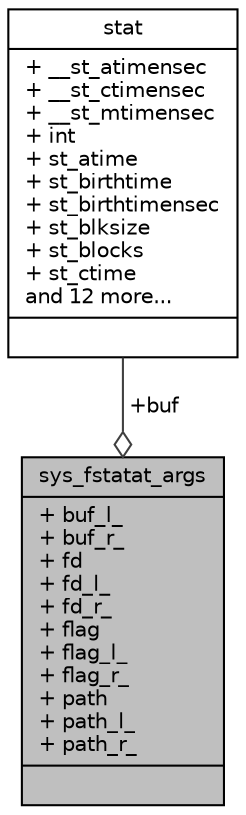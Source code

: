 digraph "sys_fstatat_args"
{
 // LATEX_PDF_SIZE
  edge [fontname="Helvetica",fontsize="10",labelfontname="Helvetica",labelfontsize="10"];
  node [fontname="Helvetica",fontsize="10",shape=record];
  Node1 [label="{sys_fstatat_args\n|+ buf_l_\l+ buf_r_\l+ fd\l+ fd_l_\l+ fd_r_\l+ flag\l+ flag_l_\l+ flag_r_\l+ path\l+ path_l_\l+ path_r_\l|}",height=0.2,width=0.4,color="black", fillcolor="grey75", style="filled", fontcolor="black",tooltip=" "];
  Node2 -> Node1 [color="grey25",fontsize="10",style="solid",label=" +buf" ,arrowhead="odiamond",fontname="Helvetica"];
  Node2 [label="{stat\n|+ __st_atimensec\l+ __st_ctimensec\l+ __st_mtimensec\l+ int\l+ st_atime\l+ st_birthtime\l+ st_birthtimensec\l+ st_blksize\l+ st_blocks\l+ st_ctime\land 12 more...\l|}",height=0.2,width=0.4,color="black", fillcolor="white", style="filled",URL="$structstat.html",tooltip=" "];
}
